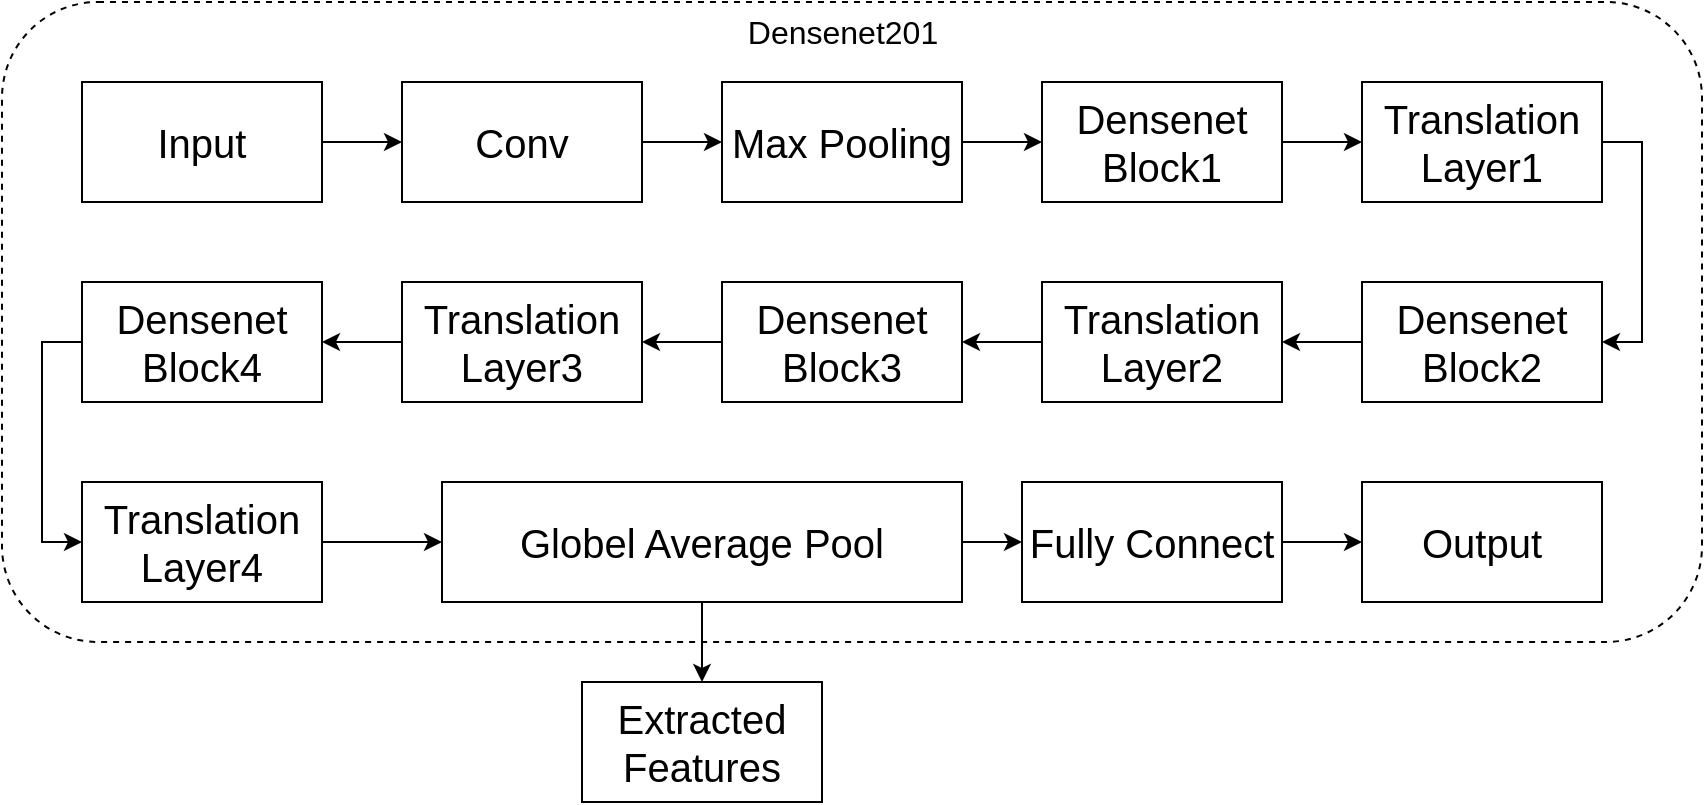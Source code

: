 <mxfile version="24.0.1" type="github">
  <diagram name="第 1 页" id="VlWgUPlOByZ7nfI4wuXA">
    <mxGraphModel dx="1122" dy="621" grid="1" gridSize="10" guides="1" tooltips="1" connect="1" arrows="1" fold="1" page="1" pageScale="1" pageWidth="827" pageHeight="1169" math="0" shadow="0">
      <root>
        <mxCell id="0" />
        <mxCell id="1" parent="0" />
        <mxCell id="KdX12xgS3mh2U5DCpRWQ-35" value="" style="rounded=1;whiteSpace=wrap;html=1;fillColor=none;dashed=1;" vertex="1" parent="1">
          <mxGeometry x="120" y="220" width="850" height="320" as="geometry" />
        </mxCell>
        <mxCell id="KdX12xgS3mh2U5DCpRWQ-3" value="" style="edgeStyle=orthogonalEdgeStyle;rounded=0;orthogonalLoop=1;jettySize=auto;html=1;" edge="1" parent="1" source="KdX12xgS3mh2U5DCpRWQ-1" target="KdX12xgS3mh2U5DCpRWQ-2">
          <mxGeometry relative="1" as="geometry" />
        </mxCell>
        <mxCell id="KdX12xgS3mh2U5DCpRWQ-1" value="Input" style="rounded=0;whiteSpace=wrap;html=1;fontSize=20;" vertex="1" parent="1">
          <mxGeometry x="160" y="260" width="120" height="60" as="geometry" />
        </mxCell>
        <mxCell id="KdX12xgS3mh2U5DCpRWQ-5" value="" style="edgeStyle=orthogonalEdgeStyle;rounded=0;orthogonalLoop=1;jettySize=auto;html=1;" edge="1" parent="1" source="KdX12xgS3mh2U5DCpRWQ-2" target="KdX12xgS3mh2U5DCpRWQ-4">
          <mxGeometry relative="1" as="geometry" />
        </mxCell>
        <mxCell id="KdX12xgS3mh2U5DCpRWQ-2" value="Conv" style="whiteSpace=wrap;html=1;fontSize=20;rounded=0;" vertex="1" parent="1">
          <mxGeometry x="320" y="260" width="120" height="60" as="geometry" />
        </mxCell>
        <mxCell id="KdX12xgS3mh2U5DCpRWQ-7" value="" style="edgeStyle=orthogonalEdgeStyle;rounded=0;orthogonalLoop=1;jettySize=auto;html=1;" edge="1" parent="1" source="KdX12xgS3mh2U5DCpRWQ-4" target="KdX12xgS3mh2U5DCpRWQ-6">
          <mxGeometry relative="1" as="geometry" />
        </mxCell>
        <mxCell id="KdX12xgS3mh2U5DCpRWQ-4" value="Max Pooling" style="whiteSpace=wrap;html=1;fontSize=20;rounded=0;" vertex="1" parent="1">
          <mxGeometry x="480" y="260" width="120" height="60" as="geometry" />
        </mxCell>
        <mxCell id="KdX12xgS3mh2U5DCpRWQ-9" value="" style="edgeStyle=orthogonalEdgeStyle;rounded=0;orthogonalLoop=1;jettySize=auto;html=1;" edge="1" parent="1" source="KdX12xgS3mh2U5DCpRWQ-6" target="KdX12xgS3mh2U5DCpRWQ-8">
          <mxGeometry relative="1" as="geometry" />
        </mxCell>
        <mxCell id="KdX12xgS3mh2U5DCpRWQ-6" value="Densenet&lt;div&gt;Block1&lt;/div&gt;" style="whiteSpace=wrap;html=1;fontSize=20;rounded=0;" vertex="1" parent="1">
          <mxGeometry x="640" y="260" width="120" height="60" as="geometry" />
        </mxCell>
        <mxCell id="KdX12xgS3mh2U5DCpRWQ-22" style="edgeStyle=orthogonalEdgeStyle;rounded=0;orthogonalLoop=1;jettySize=auto;html=1;exitX=1;exitY=0.5;exitDx=0;exitDy=0;entryX=1;entryY=0.5;entryDx=0;entryDy=0;" edge="1" parent="1" source="KdX12xgS3mh2U5DCpRWQ-8" target="KdX12xgS3mh2U5DCpRWQ-11">
          <mxGeometry relative="1" as="geometry" />
        </mxCell>
        <mxCell id="KdX12xgS3mh2U5DCpRWQ-8" value="Translation&lt;div&gt;Layer1&lt;/div&gt;" style="whiteSpace=wrap;html=1;fontSize=20;rounded=0;" vertex="1" parent="1">
          <mxGeometry x="800" y="260" width="120" height="60" as="geometry" />
        </mxCell>
        <mxCell id="KdX12xgS3mh2U5DCpRWQ-26" style="edgeStyle=orthogonalEdgeStyle;rounded=0;orthogonalLoop=1;jettySize=auto;html=1;exitX=0;exitY=0.5;exitDx=0;exitDy=0;entryX=1;entryY=0.5;entryDx=0;entryDy=0;" edge="1" parent="1" source="KdX12xgS3mh2U5DCpRWQ-11" target="KdX12xgS3mh2U5DCpRWQ-12">
          <mxGeometry relative="1" as="geometry" />
        </mxCell>
        <mxCell id="KdX12xgS3mh2U5DCpRWQ-11" value="Densenet&lt;div&gt;Block2&lt;/div&gt;" style="whiteSpace=wrap;html=1;fontSize=20;rounded=0;" vertex="1" parent="1">
          <mxGeometry x="800" y="360" width="120" height="60" as="geometry" />
        </mxCell>
        <mxCell id="KdX12xgS3mh2U5DCpRWQ-27" style="edgeStyle=orthogonalEdgeStyle;rounded=0;orthogonalLoop=1;jettySize=auto;html=1;exitX=0;exitY=0.5;exitDx=0;exitDy=0;entryX=1;entryY=0.5;entryDx=0;entryDy=0;" edge="1" parent="1" source="KdX12xgS3mh2U5DCpRWQ-12" target="KdX12xgS3mh2U5DCpRWQ-15">
          <mxGeometry relative="1" as="geometry" />
        </mxCell>
        <mxCell id="KdX12xgS3mh2U5DCpRWQ-12" value="Translation&lt;div&gt;Layer2&lt;/div&gt;" style="whiteSpace=wrap;html=1;fontSize=20;rounded=0;" vertex="1" parent="1">
          <mxGeometry x="640" y="360" width="120" height="60" as="geometry" />
        </mxCell>
        <mxCell id="KdX12xgS3mh2U5DCpRWQ-14" value="" style="edgeStyle=orthogonalEdgeStyle;rounded=0;orthogonalLoop=1;jettySize=auto;html=1;" edge="1" parent="1" source="KdX12xgS3mh2U5DCpRWQ-15" target="KdX12xgS3mh2U5DCpRWQ-17">
          <mxGeometry relative="1" as="geometry" />
        </mxCell>
        <mxCell id="KdX12xgS3mh2U5DCpRWQ-15" value="Densenet&lt;div&gt;Block3&lt;/div&gt;" style="whiteSpace=wrap;html=1;fontSize=20;rounded=0;" vertex="1" parent="1">
          <mxGeometry x="480" y="360" width="120" height="60" as="geometry" />
        </mxCell>
        <mxCell id="KdX12xgS3mh2U5DCpRWQ-16" style="edgeStyle=orthogonalEdgeStyle;rounded=0;orthogonalLoop=1;jettySize=auto;html=1;exitX=0;exitY=0.5;exitDx=0;exitDy=0;entryX=1;entryY=0.5;entryDx=0;entryDy=0;" edge="1" parent="1" source="KdX12xgS3mh2U5DCpRWQ-17" target="KdX12xgS3mh2U5DCpRWQ-19">
          <mxGeometry relative="1" as="geometry" />
        </mxCell>
        <mxCell id="KdX12xgS3mh2U5DCpRWQ-17" value="Translation&lt;div&gt;Layer3&lt;/div&gt;" style="whiteSpace=wrap;html=1;fontSize=20;rounded=0;" vertex="1" parent="1">
          <mxGeometry x="320" y="360" width="120" height="60" as="geometry" />
        </mxCell>
        <mxCell id="KdX12xgS3mh2U5DCpRWQ-23" style="edgeStyle=orthogonalEdgeStyle;rounded=0;orthogonalLoop=1;jettySize=auto;html=1;exitX=0;exitY=0.5;exitDx=0;exitDy=0;entryX=0;entryY=0.5;entryDx=0;entryDy=0;" edge="1" parent="1" source="KdX12xgS3mh2U5DCpRWQ-19" target="KdX12xgS3mh2U5DCpRWQ-20">
          <mxGeometry relative="1" as="geometry" />
        </mxCell>
        <mxCell id="KdX12xgS3mh2U5DCpRWQ-19" value="Densenet&lt;div&gt;Block4&lt;/div&gt;" style="whiteSpace=wrap;html=1;fontSize=20;rounded=0;" vertex="1" parent="1">
          <mxGeometry x="160" y="360" width="120" height="60" as="geometry" />
        </mxCell>
        <mxCell id="KdX12xgS3mh2U5DCpRWQ-25" value="" style="edgeStyle=orthogonalEdgeStyle;rounded=0;orthogonalLoop=1;jettySize=auto;html=1;" edge="1" parent="1" source="KdX12xgS3mh2U5DCpRWQ-20" target="KdX12xgS3mh2U5DCpRWQ-24">
          <mxGeometry relative="1" as="geometry" />
        </mxCell>
        <mxCell id="KdX12xgS3mh2U5DCpRWQ-20" value="Translation&lt;div&gt;Layer4&lt;/div&gt;" style="whiteSpace=wrap;html=1;fontSize=20;rounded=0;" vertex="1" parent="1">
          <mxGeometry x="160" y="460" width="120" height="60" as="geometry" />
        </mxCell>
        <mxCell id="KdX12xgS3mh2U5DCpRWQ-29" value="" style="edgeStyle=orthogonalEdgeStyle;rounded=0;orthogonalLoop=1;jettySize=auto;html=1;" edge="1" parent="1" source="KdX12xgS3mh2U5DCpRWQ-24" target="KdX12xgS3mh2U5DCpRWQ-28">
          <mxGeometry relative="1" as="geometry" />
        </mxCell>
        <mxCell id="KdX12xgS3mh2U5DCpRWQ-34" value="" style="edgeStyle=orthogonalEdgeStyle;rounded=0;orthogonalLoop=1;jettySize=auto;html=1;" edge="1" parent="1" source="KdX12xgS3mh2U5DCpRWQ-24" target="KdX12xgS3mh2U5DCpRWQ-33">
          <mxGeometry relative="1" as="geometry" />
        </mxCell>
        <mxCell id="KdX12xgS3mh2U5DCpRWQ-24" value="Globel Average Pool" style="whiteSpace=wrap;html=1;fontSize=20;rounded=0;" vertex="1" parent="1">
          <mxGeometry x="340" y="460" width="260" height="60" as="geometry" />
        </mxCell>
        <mxCell id="KdX12xgS3mh2U5DCpRWQ-31" value="" style="edgeStyle=orthogonalEdgeStyle;rounded=0;orthogonalLoop=1;jettySize=auto;html=1;" edge="1" parent="1" source="KdX12xgS3mh2U5DCpRWQ-28" target="KdX12xgS3mh2U5DCpRWQ-30">
          <mxGeometry relative="1" as="geometry" />
        </mxCell>
        <mxCell id="KdX12xgS3mh2U5DCpRWQ-28" value="Fully Connect" style="whiteSpace=wrap;html=1;fontSize=20;rounded=0;" vertex="1" parent="1">
          <mxGeometry x="630" y="460" width="130" height="60" as="geometry" />
        </mxCell>
        <mxCell id="KdX12xgS3mh2U5DCpRWQ-30" value="Output" style="whiteSpace=wrap;html=1;fontSize=20;rounded=0;" vertex="1" parent="1">
          <mxGeometry x="800" y="460" width="120" height="60" as="geometry" />
        </mxCell>
        <mxCell id="KdX12xgS3mh2U5DCpRWQ-33" value="Extracted&lt;div&gt;Features&lt;/div&gt;" style="whiteSpace=wrap;html=1;fontSize=20;rounded=0;" vertex="1" parent="1">
          <mxGeometry x="410" y="560" width="120" height="60" as="geometry" />
        </mxCell>
        <mxCell id="KdX12xgS3mh2U5DCpRWQ-36" value="Densenet201" style="text;html=1;align=center;verticalAlign=middle;resizable=0;points=[];autosize=1;strokeColor=none;fillColor=none;fontSize=16;" vertex="1" parent="1">
          <mxGeometry x="480" y="220" width="120" height="30" as="geometry" />
        </mxCell>
      </root>
    </mxGraphModel>
  </diagram>
</mxfile>
